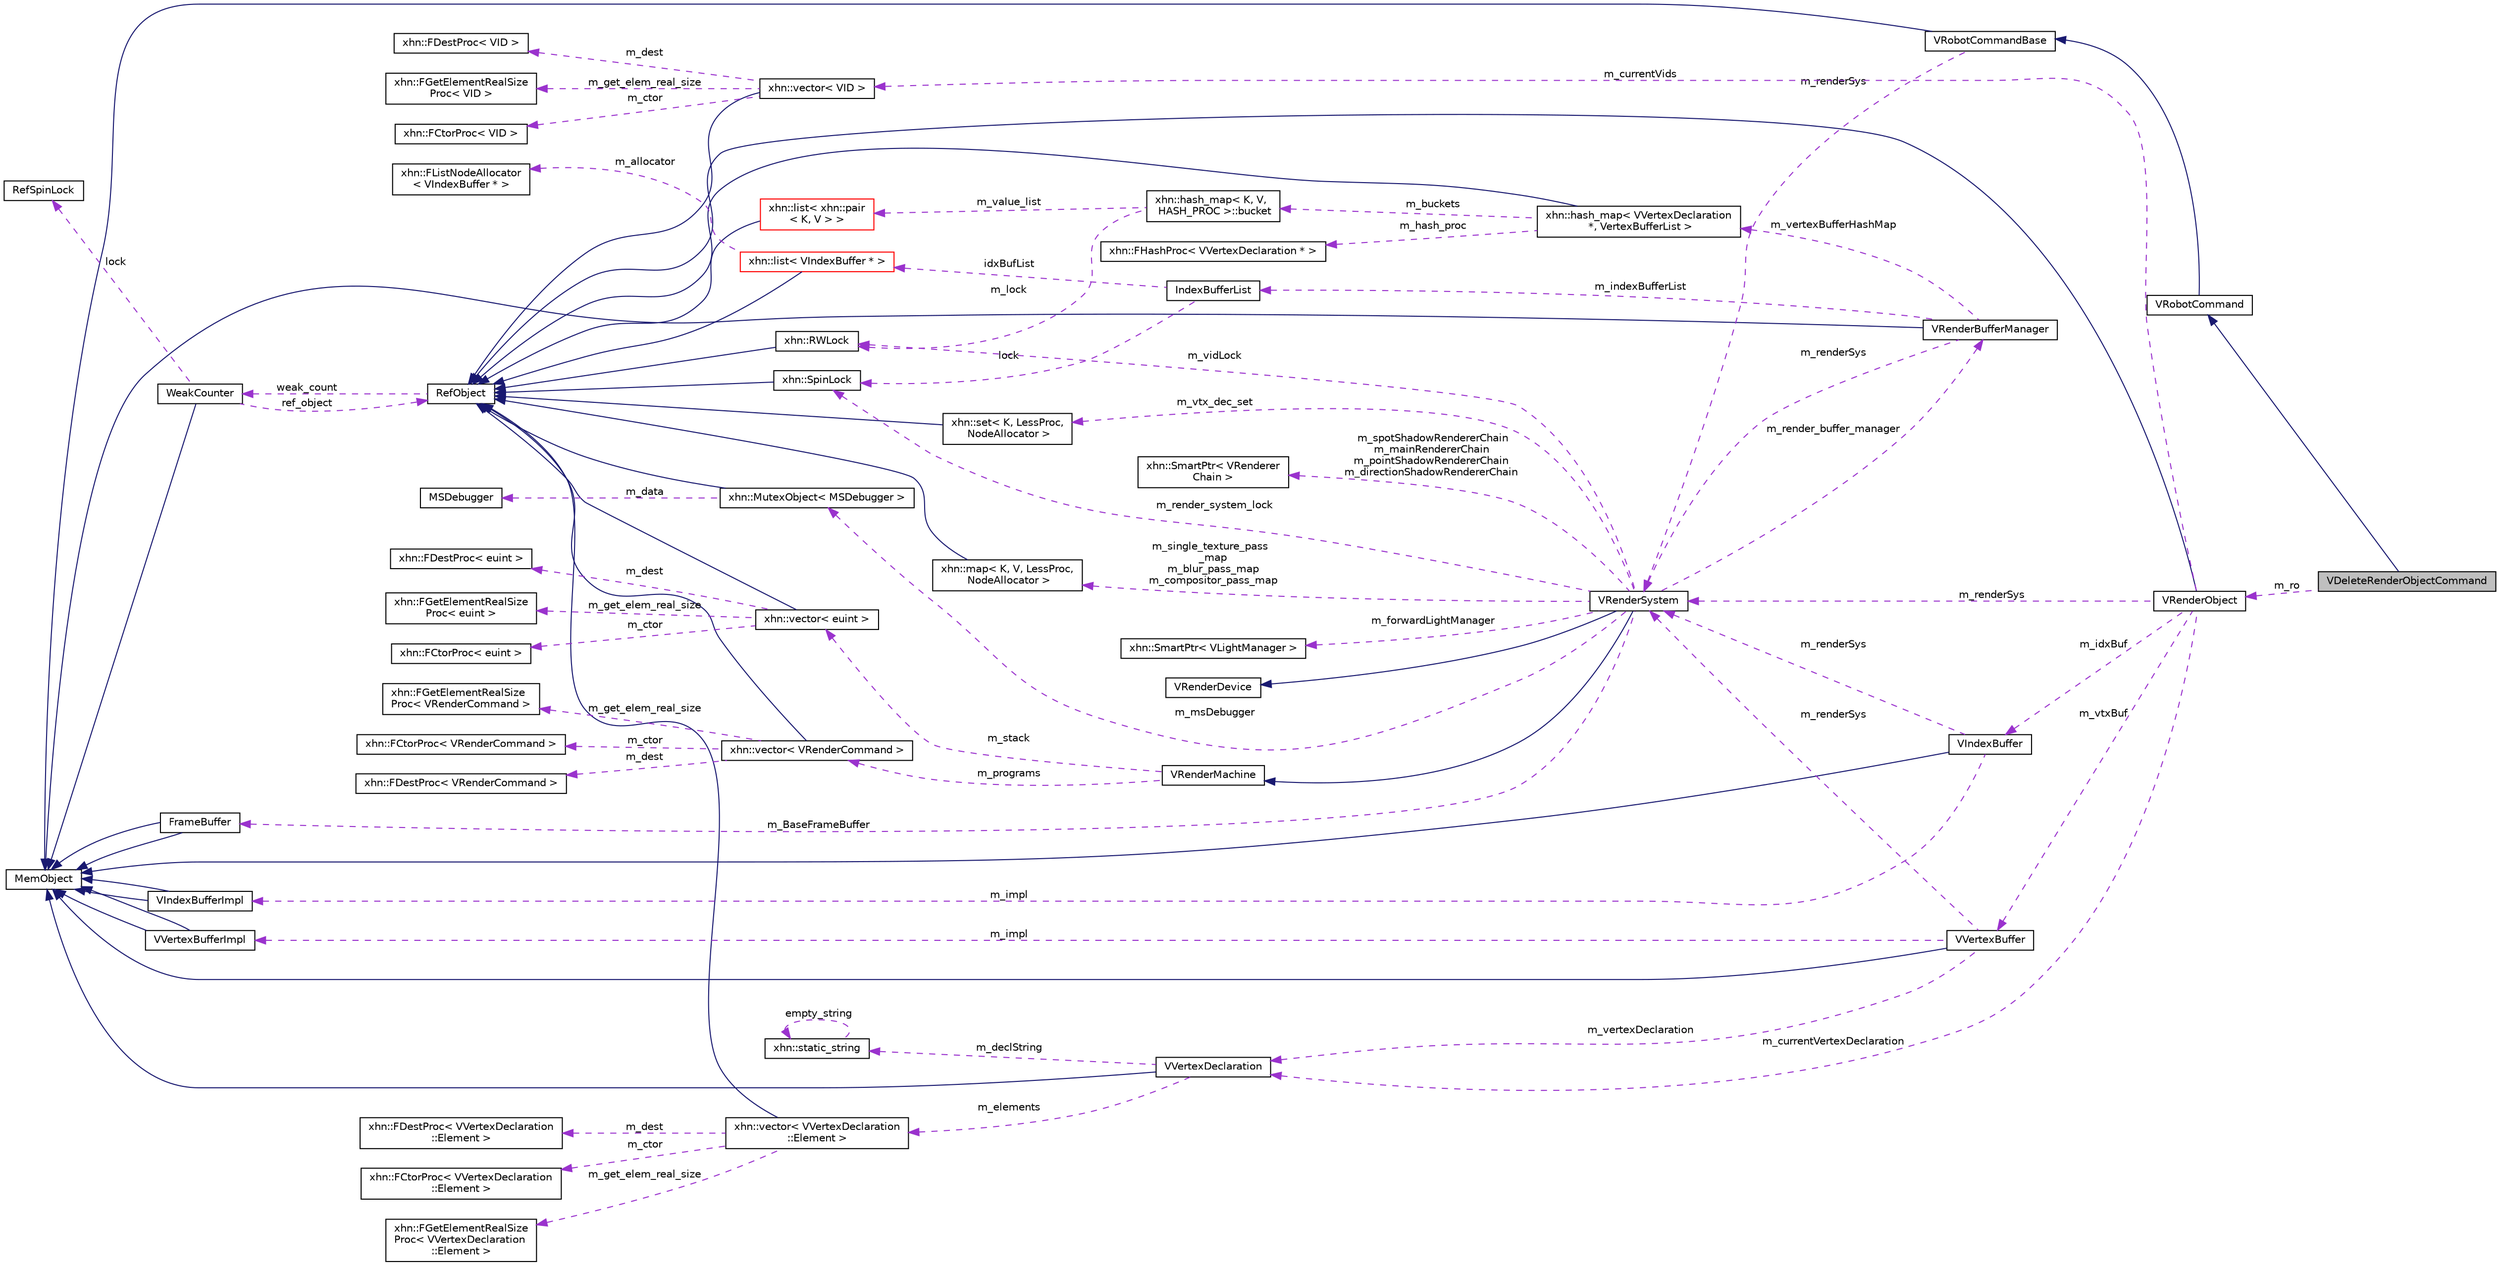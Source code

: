 digraph "VDeleteRenderObjectCommand"
{
  edge [fontname="Helvetica",fontsize="10",labelfontname="Helvetica",labelfontsize="10"];
  node [fontname="Helvetica",fontsize="10",shape=record];
  rankdir="LR";
  Node1 [label="VDeleteRenderObjectCommand",height=0.2,width=0.4,color="black", fillcolor="grey75", style="filled", fontcolor="black"];
  Node2 -> Node1 [dir="back",color="midnightblue",fontsize="10",style="solid",fontname="Helvetica"];
  Node2 [label="VRobotCommand",height=0.2,width=0.4,color="black", fillcolor="white", style="filled",URL="$class_v_robot_command.html",tooltip="VRobotCommand 机器人命令基类 "];
  Node3 -> Node2 [dir="back",color="midnightblue",fontsize="10",style="solid",fontname="Helvetica"];
  Node3 [label="VRobotCommandBase",height=0.2,width=0.4,color="black", fillcolor="white", style="filled",URL="$class_v_robot_command_base.html",tooltip="VRobotCommandBase 机器人命令接口 "];
  Node4 -> Node3 [dir="back",color="midnightblue",fontsize="10",style="solid",fontname="Helvetica"];
  Node4 [label="MemObject",height=0.2,width=0.4,color="black", fillcolor="white", style="filled",URL="$class_mem_object.html"];
  Node5 -> Node3 [dir="back",color="darkorchid3",fontsize="10",style="dashed",label=" m_renderSys" ,fontname="Helvetica"];
  Node5 [label="VRenderSystem",height=0.2,width=0.4,color="black", fillcolor="white", style="filled",URL="$class_v_render_system.html",tooltip="VRenderSystem 渲染系统 "];
  Node6 -> Node5 [dir="back",color="midnightblue",fontsize="10",style="solid",fontname="Helvetica"];
  Node6 [label="VRenderMachine",height=0.2,width=0.4,color="black", fillcolor="white", style="filled",URL="$class_v_render_machine.html"];
  Node7 -> Node6 [dir="back",color="darkorchid3",fontsize="10",style="dashed",label=" m_programs" ,fontname="Helvetica"];
  Node7 [label="xhn::vector\< VRenderCommand \>",height=0.2,width=0.4,color="black", fillcolor="white", style="filled",URL="$classxhn_1_1vector.html"];
  Node8 -> Node7 [dir="back",color="midnightblue",fontsize="10",style="solid",fontname="Helvetica"];
  Node8 [label="RefObject",height=0.2,width=0.4,color="black", fillcolor="white", style="filled",URL="$class_ref_object.html"];
  Node9 -> Node8 [dir="back",color="darkorchid3",fontsize="10",style="dashed",label=" weak_count" ,fontname="Helvetica"];
  Node9 [label="WeakCounter",height=0.2,width=0.4,color="black", fillcolor="white", style="filled",URL="$class_weak_counter.html",tooltip="WeakCounter. "];
  Node4 -> Node9 [dir="back",color="midnightblue",fontsize="10",style="solid",fontname="Helvetica"];
  Node10 -> Node9 [dir="back",color="darkorchid3",fontsize="10",style="dashed",label=" lock" ,fontname="Helvetica"];
  Node10 [label="RefSpinLock",height=0.2,width=0.4,color="black", fillcolor="white", style="filled",URL="$class_ref_spin_lock.html"];
  Node8 -> Node9 [dir="back",color="darkorchid3",fontsize="10",style="dashed",label=" ref_object" ,fontname="Helvetica"];
  Node11 -> Node7 [dir="back",color="darkorchid3",fontsize="10",style="dashed",label=" m_ctor" ,fontname="Helvetica"];
  Node11 [label="xhn::FCtorProc\< VRenderCommand \>",height=0.2,width=0.4,color="black", fillcolor="white", style="filled",URL="$structxhn_1_1_f_ctor_proc.html"];
  Node12 -> Node7 [dir="back",color="darkorchid3",fontsize="10",style="dashed",label=" m_dest" ,fontname="Helvetica"];
  Node12 [label="xhn::FDestProc\< VRenderCommand \>",height=0.2,width=0.4,color="black", fillcolor="white", style="filled",URL="$structxhn_1_1_f_dest_proc.html"];
  Node13 -> Node7 [dir="back",color="darkorchid3",fontsize="10",style="dashed",label=" m_get_elem_real_size" ,fontname="Helvetica"];
  Node13 [label="xhn::FGetElementRealSize\lProc\< VRenderCommand \>",height=0.2,width=0.4,color="black", fillcolor="white", style="filled",URL="$structxhn_1_1_f_get_element_real_size_proc.html"];
  Node14 -> Node6 [dir="back",color="darkorchid3",fontsize="10",style="dashed",label=" m_stack" ,fontname="Helvetica"];
  Node14 [label="xhn::vector\< euint \>",height=0.2,width=0.4,color="black", fillcolor="white", style="filled",URL="$classxhn_1_1vector.html"];
  Node8 -> Node14 [dir="back",color="midnightblue",fontsize="10",style="solid",fontname="Helvetica"];
  Node15 -> Node14 [dir="back",color="darkorchid3",fontsize="10",style="dashed",label=" m_get_elem_real_size" ,fontname="Helvetica"];
  Node15 [label="xhn::FGetElementRealSize\lProc\< euint \>",height=0.2,width=0.4,color="black", fillcolor="white", style="filled",URL="$structxhn_1_1_f_get_element_real_size_proc.html"];
  Node16 -> Node14 [dir="back",color="darkorchid3",fontsize="10",style="dashed",label=" m_ctor" ,fontname="Helvetica"];
  Node16 [label="xhn::FCtorProc\< euint \>",height=0.2,width=0.4,color="black", fillcolor="white", style="filled",URL="$structxhn_1_1_f_ctor_proc.html"];
  Node17 -> Node14 [dir="back",color="darkorchid3",fontsize="10",style="dashed",label=" m_dest" ,fontname="Helvetica"];
  Node17 [label="xhn::FDestProc\< euint \>",height=0.2,width=0.4,color="black", fillcolor="white", style="filled",URL="$structxhn_1_1_f_dest_proc.html"];
  Node18 -> Node5 [dir="back",color="midnightblue",fontsize="10",style="solid",fontname="Helvetica"];
  Node18 [label="VRenderDevice",height=0.2,width=0.4,color="black", fillcolor="white", style="filled",URL="$class_v_render_device.html"];
  Node19 -> Node5 [dir="back",color="darkorchid3",fontsize="10",style="dashed",label=" m_vidLock" ,fontname="Helvetica"];
  Node19 [label="xhn::RWLock",height=0.2,width=0.4,color="black", fillcolor="white", style="filled",URL="$classxhn_1_1_r_w_lock.html",tooltip="RWLock. "];
  Node8 -> Node19 [dir="back",color="midnightblue",fontsize="10",style="solid",fontname="Helvetica"];
  Node20 -> Node5 [dir="back",color="darkorchid3",fontsize="10",style="dashed",label=" m_render_buffer_manager" ,fontname="Helvetica"];
  Node20 [label="VRenderBufferManager",height=0.2,width=0.4,color="black", fillcolor="white", style="filled",URL="$class_v_render_buffer_manager.html",tooltip="VRenderBufferManager 渲染缓冲管理器 "];
  Node4 -> Node20 [dir="back",color="midnightblue",fontsize="10",style="solid",fontname="Helvetica"];
  Node21 -> Node20 [dir="back",color="darkorchid3",fontsize="10",style="dashed",label=" m_vertexBufferHashMap" ,fontname="Helvetica"];
  Node21 [label="xhn::hash_map\< VVertexDeclaration\l *, VertexBufferList \>",height=0.2,width=0.4,color="black", fillcolor="white", style="filled",URL="$classxhn_1_1hash__map.html"];
  Node8 -> Node21 [dir="back",color="midnightblue",fontsize="10",style="solid",fontname="Helvetica"];
  Node22 -> Node21 [dir="back",color="darkorchid3",fontsize="10",style="dashed",label=" m_hash_proc" ,fontname="Helvetica"];
  Node22 [label="xhn::FHashProc\< VVertexDeclaration * \>",height=0.2,width=0.4,color="black", fillcolor="white", style="filled",URL="$structxhn_1_1_f_hash_proc.html"];
  Node23 -> Node21 [dir="back",color="darkorchid3",fontsize="10",style="dashed",label=" m_buckets" ,fontname="Helvetica"];
  Node23 [label="xhn::hash_map\< K, V,\l HASH_PROC \>::bucket",height=0.2,width=0.4,color="black", fillcolor="white", style="filled",URL="$classxhn_1_1hash__map_1_1bucket.html"];
  Node19 -> Node23 [dir="back",color="darkorchid3",fontsize="10",style="dashed",label=" m_lock" ,fontname="Helvetica"];
  Node24 -> Node23 [dir="back",color="darkorchid3",fontsize="10",style="dashed",label=" m_value_list" ,fontname="Helvetica"];
  Node24 [label="xhn::list\< xhn::pair\l\< K, V \> \>",height=0.2,width=0.4,color="red", fillcolor="white", style="filled",URL="$classxhn_1_1list.html"];
  Node8 -> Node24 [dir="back",color="midnightblue",fontsize="10",style="solid",fontname="Helvetica"];
  Node5 -> Node20 [dir="back",color="darkorchid3",fontsize="10",style="dashed",label=" m_renderSys" ,fontname="Helvetica"];
  Node25 -> Node20 [dir="back",color="darkorchid3",fontsize="10",style="dashed",label=" m_indexBufferList" ,fontname="Helvetica"];
  Node25 [label="IndexBufferList",height=0.2,width=0.4,color="black", fillcolor="white", style="filled",URL="$struct_index_buffer_list.html"];
  Node26 -> Node25 [dir="back",color="darkorchid3",fontsize="10",style="dashed",label=" lock" ,fontname="Helvetica"];
  Node26 [label="xhn::SpinLock",height=0.2,width=0.4,color="black", fillcolor="white", style="filled",URL="$classxhn_1_1_spin_lock.html",tooltip="SpinLock. "];
  Node8 -> Node26 [dir="back",color="midnightblue",fontsize="10",style="solid",fontname="Helvetica"];
  Node27 -> Node25 [dir="back",color="darkorchid3",fontsize="10",style="dashed",label=" idxBufList" ,fontname="Helvetica"];
  Node27 [label="xhn::list\< VIndexBuffer * \>",height=0.2,width=0.4,color="red", fillcolor="white", style="filled",URL="$classxhn_1_1list.html"];
  Node8 -> Node27 [dir="back",color="midnightblue",fontsize="10",style="solid",fontname="Helvetica"];
  Node28 -> Node27 [dir="back",color="darkorchid3",fontsize="10",style="dashed",label=" m_allocator" ,fontname="Helvetica"];
  Node28 [label="xhn::FListNodeAllocator\l\< VIndexBuffer * \>",height=0.2,width=0.4,color="black", fillcolor="white", style="filled",URL="$classxhn_1_1_f_list_node_allocator.html"];
  Node29 -> Node5 [dir="back",color="darkorchid3",fontsize="10",style="dashed",label=" m_BaseFrameBuffer" ,fontname="Helvetica"];
  Node29 [label="FrameBuffer",height=0.2,width=0.4,color="black", fillcolor="white", style="filled",URL="$class_frame_buffer.html",tooltip="FrameBuffer 帧缓冲 "];
  Node4 -> Node29 [dir="back",color="midnightblue",fontsize="10",style="solid",fontname="Helvetica"];
  Node4 -> Node29 [dir="back",color="midnightblue",fontsize="10",style="solid",fontname="Helvetica"];
  Node30 -> Node5 [dir="back",color="darkorchid3",fontsize="10",style="dashed",label=" m_msDebugger" ,fontname="Helvetica"];
  Node30 [label="xhn::MutexObject\< MSDebugger \>",height=0.2,width=0.4,color="black", fillcolor="white", style="filled",URL="$classxhn_1_1_mutex_object.html"];
  Node8 -> Node30 [dir="back",color="midnightblue",fontsize="10",style="solid",fontname="Helvetica"];
  Node31 -> Node30 [dir="back",color="darkorchid3",fontsize="10",style="dashed",label=" m_data" ,fontname="Helvetica"];
  Node31 [label="MSDebugger",height=0.2,width=0.4,color="black", fillcolor="white", style="filled",URL="$class_m_s_debugger.html"];
  Node32 -> Node5 [dir="back",color="darkorchid3",fontsize="10",style="dashed",label=" m_single_texture_pass\l_map\nm_blur_pass_map\nm_compositor_pass_map" ,fontname="Helvetica"];
  Node32 [label="xhn::map\< K, V, LessProc,\l NodeAllocator \>",height=0.2,width=0.4,color="black", fillcolor="white", style="filled",URL="$classxhn_1_1map.html"];
  Node8 -> Node32 [dir="back",color="midnightblue",fontsize="10",style="solid",fontname="Helvetica"];
  Node33 -> Node5 [dir="back",color="darkorchid3",fontsize="10",style="dashed",label=" m_vtx_dec_set" ,fontname="Helvetica"];
  Node33 [label="xhn::set\< K, LessProc,\l NodeAllocator \>",height=0.2,width=0.4,color="black", fillcolor="white", style="filled",URL="$classxhn_1_1set.html"];
  Node8 -> Node33 [dir="back",color="midnightblue",fontsize="10",style="solid",fontname="Helvetica"];
  Node26 -> Node5 [dir="back",color="darkorchid3",fontsize="10",style="dashed",label=" m_render_system_lock" ,fontname="Helvetica"];
  Node34 -> Node5 [dir="back",color="darkorchid3",fontsize="10",style="dashed",label=" m_spotShadowRendererChain\nm_mainRendererChain\nm_pointShadowRendererChain\nm_directionShadowRendererChain" ,fontname="Helvetica"];
  Node34 [label="xhn::SmartPtr\< VRenderer\lChain \>",height=0.2,width=0.4,color="black", fillcolor="white", style="filled",URL="$classxhn_1_1_smart_ptr.html"];
  Node35 -> Node5 [dir="back",color="darkorchid3",fontsize="10",style="dashed",label=" m_forwardLightManager" ,fontname="Helvetica"];
  Node35 [label="xhn::SmartPtr\< VLightManager \>",height=0.2,width=0.4,color="black", fillcolor="white", style="filled",URL="$classxhn_1_1_smart_ptr.html"];
  Node36 -> Node1 [dir="back",color="darkorchid3",fontsize="10",style="dashed",label=" m_ro" ,fontname="Helvetica"];
  Node36 [label="VRenderObject",height=0.2,width=0.4,color="black", fillcolor="white", style="filled",URL="$class_v_render_object.html"];
  Node8 -> Node36 [dir="back",color="midnightblue",fontsize="10",style="solid",fontname="Helvetica"];
  Node37 -> Node36 [dir="back",color="darkorchid3",fontsize="10",style="dashed",label=" m_idxBuf" ,fontname="Helvetica"];
  Node37 [label="VIndexBuffer",height=0.2,width=0.4,color="black", fillcolor="white", style="filled",URL="$class_v_index_buffer.html"];
  Node4 -> Node37 [dir="back",color="midnightblue",fontsize="10",style="solid",fontname="Helvetica"];
  Node5 -> Node37 [dir="back",color="darkorchid3",fontsize="10",style="dashed",label=" m_renderSys" ,fontname="Helvetica"];
  Node38 -> Node37 [dir="back",color="darkorchid3",fontsize="10",style="dashed",label=" m_impl" ,fontname="Helvetica"];
  Node38 [label="VIndexBufferImpl",height=0.2,width=0.4,color="black", fillcolor="white", style="filled",URL="$class_v_index_buffer_impl.html"];
  Node4 -> Node38 [dir="back",color="midnightblue",fontsize="10",style="solid",fontname="Helvetica"];
  Node4 -> Node38 [dir="back",color="midnightblue",fontsize="10",style="solid",fontname="Helvetica"];
  Node5 -> Node36 [dir="back",color="darkorchid3",fontsize="10",style="dashed",label=" m_renderSys" ,fontname="Helvetica"];
  Node39 -> Node36 [dir="back",color="darkorchid3",fontsize="10",style="dashed",label=" m_currentVertexDeclaration" ,fontname="Helvetica"];
  Node39 [label="VVertexDeclaration",height=0.2,width=0.4,color="black", fillcolor="white", style="filled",URL="$class_v_vertex_declaration.html"];
  Node4 -> Node39 [dir="back",color="midnightblue",fontsize="10",style="solid",fontname="Helvetica"];
  Node40 -> Node39 [dir="back",color="darkorchid3",fontsize="10",style="dashed",label=" m_elements" ,fontname="Helvetica"];
  Node40 [label="xhn::vector\< VVertexDeclaration\l::Element \>",height=0.2,width=0.4,color="black", fillcolor="white", style="filled",URL="$classxhn_1_1vector.html"];
  Node8 -> Node40 [dir="back",color="midnightblue",fontsize="10",style="solid",fontname="Helvetica"];
  Node41 -> Node40 [dir="back",color="darkorchid3",fontsize="10",style="dashed",label=" m_dest" ,fontname="Helvetica"];
  Node41 [label="xhn::FDestProc\< VVertexDeclaration\l::Element \>",height=0.2,width=0.4,color="black", fillcolor="white", style="filled",URL="$structxhn_1_1_f_dest_proc.html"];
  Node42 -> Node40 [dir="back",color="darkorchid3",fontsize="10",style="dashed",label=" m_ctor" ,fontname="Helvetica"];
  Node42 [label="xhn::FCtorProc\< VVertexDeclaration\l::Element \>",height=0.2,width=0.4,color="black", fillcolor="white", style="filled",URL="$structxhn_1_1_f_ctor_proc.html"];
  Node43 -> Node40 [dir="back",color="darkorchid3",fontsize="10",style="dashed",label=" m_get_elem_real_size" ,fontname="Helvetica"];
  Node43 [label="xhn::FGetElementRealSize\lProc\< VVertexDeclaration\l::Element \>",height=0.2,width=0.4,color="black", fillcolor="white", style="filled",URL="$structxhn_1_1_f_get_element_real_size_proc.html"];
  Node44 -> Node39 [dir="back",color="darkorchid3",fontsize="10",style="dashed",label=" m_declString" ,fontname="Helvetica"];
  Node44 [label="xhn::static_string",height=0.2,width=0.4,color="black", fillcolor="white", style="filled",URL="$classxhn_1_1static__string.html"];
  Node44 -> Node44 [dir="back",color="darkorchid3",fontsize="10",style="dashed",label=" empty_string" ,fontname="Helvetica"];
  Node45 -> Node36 [dir="back",color="darkorchid3",fontsize="10",style="dashed",label=" m_vtxBuf" ,fontname="Helvetica"];
  Node45 [label="VVertexBuffer",height=0.2,width=0.4,color="black", fillcolor="white", style="filled",URL="$class_v_vertex_buffer.html"];
  Node4 -> Node45 [dir="back",color="midnightblue",fontsize="10",style="solid",fontname="Helvetica"];
  Node5 -> Node45 [dir="back",color="darkorchid3",fontsize="10",style="dashed",label=" m_renderSys" ,fontname="Helvetica"];
  Node39 -> Node45 [dir="back",color="darkorchid3",fontsize="10",style="dashed",label=" m_vertexDeclaration" ,fontname="Helvetica"];
  Node46 -> Node45 [dir="back",color="darkorchid3",fontsize="10",style="dashed",label=" m_impl" ,fontname="Helvetica"];
  Node46 [label="VVertexBufferImpl",height=0.2,width=0.4,color="black", fillcolor="white", style="filled",URL="$class_v_vertex_buffer_impl.html"];
  Node4 -> Node46 [dir="back",color="midnightblue",fontsize="10",style="solid",fontname="Helvetica"];
  Node4 -> Node46 [dir="back",color="midnightblue",fontsize="10",style="solid",fontname="Helvetica"];
  Node47 -> Node36 [dir="back",color="darkorchid3",fontsize="10",style="dashed",label=" m_currentVids" ,fontname="Helvetica"];
  Node47 [label="xhn::vector\< VID \>",height=0.2,width=0.4,color="black", fillcolor="white", style="filled",URL="$classxhn_1_1vector.html"];
  Node8 -> Node47 [dir="back",color="midnightblue",fontsize="10",style="solid",fontname="Helvetica"];
  Node48 -> Node47 [dir="back",color="darkorchid3",fontsize="10",style="dashed",label=" m_dest" ,fontname="Helvetica"];
  Node48 [label="xhn::FDestProc\< VID \>",height=0.2,width=0.4,color="black", fillcolor="white", style="filled",URL="$structxhn_1_1_f_dest_proc.html"];
  Node49 -> Node47 [dir="back",color="darkorchid3",fontsize="10",style="dashed",label=" m_get_elem_real_size" ,fontname="Helvetica"];
  Node49 [label="xhn::FGetElementRealSize\lProc\< VID \>",height=0.2,width=0.4,color="black", fillcolor="white", style="filled",URL="$structxhn_1_1_f_get_element_real_size_proc.html"];
  Node50 -> Node47 [dir="back",color="darkorchid3",fontsize="10",style="dashed",label=" m_ctor" ,fontname="Helvetica"];
  Node50 [label="xhn::FCtorProc\< VID \>",height=0.2,width=0.4,color="black", fillcolor="white", style="filled",URL="$structxhn_1_1_f_ctor_proc.html"];
}
